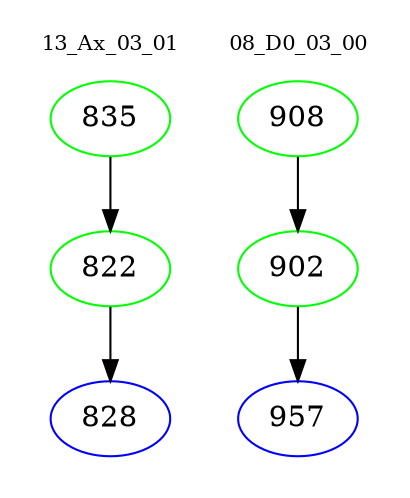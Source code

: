 digraph{
subgraph cluster_0 {
color = white
label = "13_Ax_03_01";
fontsize=10;
T0_835 [label="835", color="green"]
T0_835 -> T0_822 [color="black"]
T0_822 [label="822", color="green"]
T0_822 -> T0_828 [color="black"]
T0_828 [label="828", color="blue"]
}
subgraph cluster_1 {
color = white
label = "08_D0_03_00";
fontsize=10;
T1_908 [label="908", color="green"]
T1_908 -> T1_902 [color="black"]
T1_902 [label="902", color="green"]
T1_902 -> T1_957 [color="black"]
T1_957 [label="957", color="blue"]
}
}
